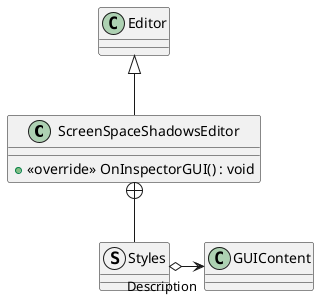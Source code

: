 @startuml
class ScreenSpaceShadowsEditor {
    + <<override>> OnInspectorGUI() : void
}
struct Styles {
}
Editor <|-- ScreenSpaceShadowsEditor
ScreenSpaceShadowsEditor +-- Styles
Styles o-> "Description" GUIContent
@enduml
